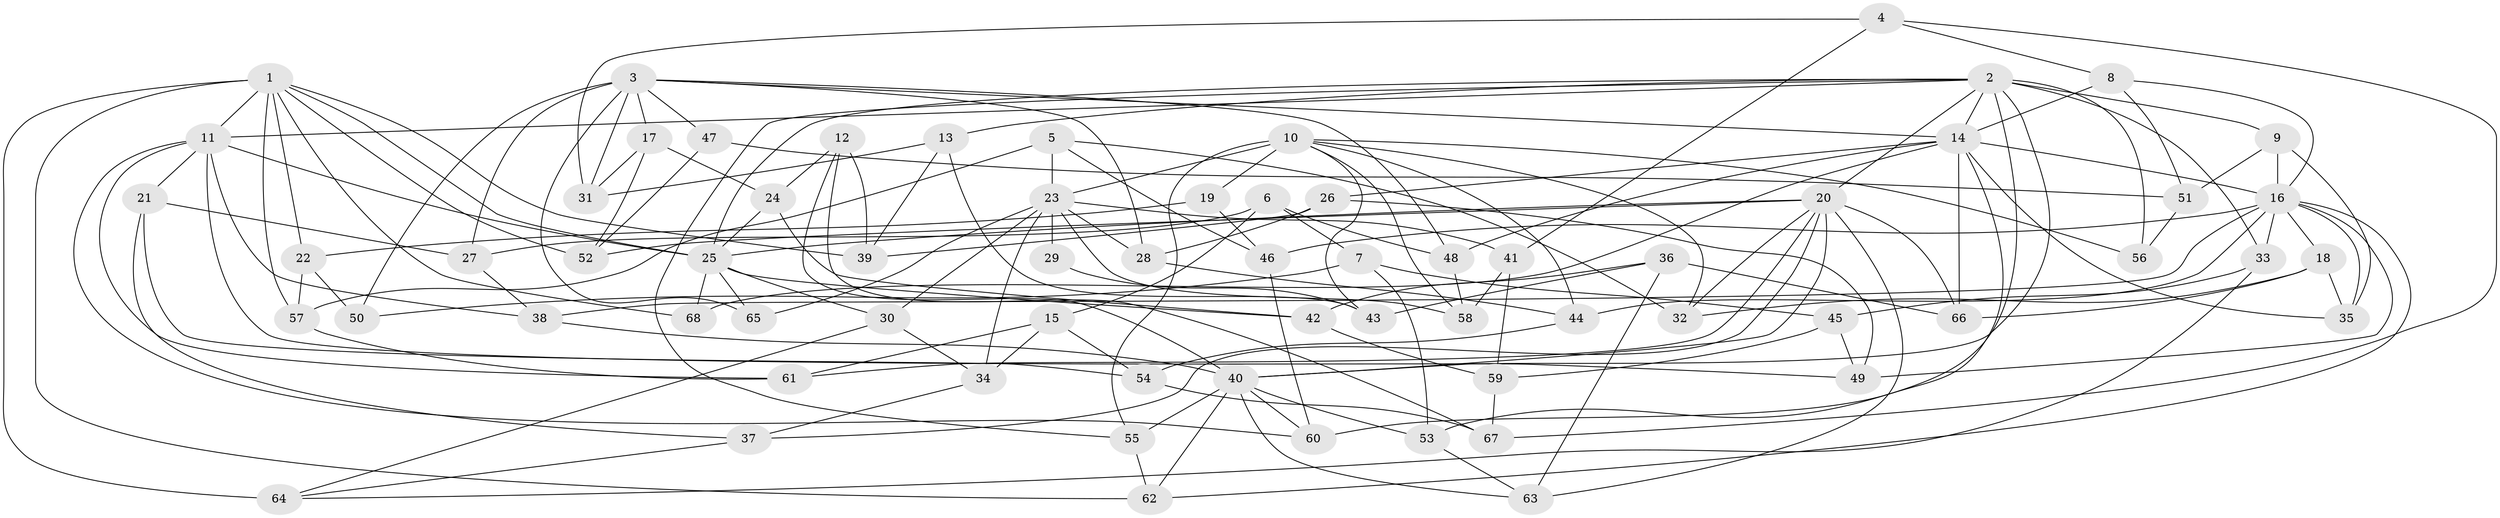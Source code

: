 // original degree distribution, {4: 1.0}
// Generated by graph-tools (version 1.1) at 2025/53/03/04/25 22:53:57]
// undirected, 68 vertices, 161 edges
graph export_dot {
  node [color=gray90,style=filled];
  1;
  2;
  3;
  4;
  5;
  6;
  7;
  8;
  9;
  10;
  11;
  12;
  13;
  14;
  15;
  16;
  17;
  18;
  19;
  20;
  21;
  22;
  23;
  24;
  25;
  26;
  27;
  28;
  29;
  30;
  31;
  32;
  33;
  34;
  35;
  36;
  37;
  38;
  39;
  40;
  41;
  42;
  43;
  44;
  45;
  46;
  47;
  48;
  49;
  50;
  51;
  52;
  53;
  54;
  55;
  56;
  57;
  58;
  59;
  60;
  61;
  62;
  63;
  64;
  65;
  66;
  67;
  68;
  1 -- 11 [weight=3.0];
  1 -- 22 [weight=1.0];
  1 -- 25 [weight=2.0];
  1 -- 39 [weight=1.0];
  1 -- 52 [weight=1.0];
  1 -- 57 [weight=1.0];
  1 -- 62 [weight=1.0];
  1 -- 64 [weight=1.0];
  1 -- 68 [weight=1.0];
  2 -- 9 [weight=1.0];
  2 -- 11 [weight=1.0];
  2 -- 13 [weight=1.0];
  2 -- 14 [weight=1.0];
  2 -- 20 [weight=1.0];
  2 -- 25 [weight=1.0];
  2 -- 33 [weight=1.0];
  2 -- 40 [weight=1.0];
  2 -- 55 [weight=1.0];
  2 -- 56 [weight=2.0];
  2 -- 60 [weight=1.0];
  3 -- 14 [weight=1.0];
  3 -- 17 [weight=1.0];
  3 -- 27 [weight=1.0];
  3 -- 28 [weight=1.0];
  3 -- 31 [weight=1.0];
  3 -- 47 [weight=2.0];
  3 -- 48 [weight=1.0];
  3 -- 50 [weight=2.0];
  3 -- 65 [weight=2.0];
  4 -- 8 [weight=1.0];
  4 -- 31 [weight=1.0];
  4 -- 41 [weight=1.0];
  4 -- 67 [weight=1.0];
  5 -- 23 [weight=1.0];
  5 -- 32 [weight=1.0];
  5 -- 46 [weight=1.0];
  5 -- 57 [weight=1.0];
  6 -- 7 [weight=1.0];
  6 -- 15 [weight=1.0];
  6 -- 27 [weight=1.0];
  6 -- 48 [weight=1.0];
  7 -- 45 [weight=1.0];
  7 -- 50 [weight=1.0];
  7 -- 53 [weight=1.0];
  8 -- 14 [weight=1.0];
  8 -- 16 [weight=1.0];
  8 -- 51 [weight=1.0];
  9 -- 16 [weight=1.0];
  9 -- 35 [weight=1.0];
  9 -- 51 [weight=1.0];
  10 -- 19 [weight=2.0];
  10 -- 23 [weight=2.0];
  10 -- 32 [weight=1.0];
  10 -- 43 [weight=1.0];
  10 -- 44 [weight=1.0];
  10 -- 55 [weight=1.0];
  10 -- 56 [weight=1.0];
  10 -- 58 [weight=1.0];
  11 -- 21 [weight=1.0];
  11 -- 25 [weight=1.0];
  11 -- 38 [weight=1.0];
  11 -- 49 [weight=1.0];
  11 -- 60 [weight=1.0];
  11 -- 61 [weight=1.0];
  12 -- 24 [weight=1.0];
  12 -- 39 [weight=1.0];
  12 -- 40 [weight=1.0];
  12 -- 67 [weight=1.0];
  13 -- 31 [weight=1.0];
  13 -- 39 [weight=1.0];
  13 -- 43 [weight=1.0];
  14 -- 16 [weight=2.0];
  14 -- 26 [weight=1.0];
  14 -- 35 [weight=1.0];
  14 -- 48 [weight=1.0];
  14 -- 53 [weight=1.0];
  14 -- 66 [weight=1.0];
  14 -- 68 [weight=2.0];
  15 -- 34 [weight=1.0];
  15 -- 54 [weight=1.0];
  15 -- 61 [weight=1.0];
  16 -- 18 [weight=1.0];
  16 -- 33 [weight=1.0];
  16 -- 35 [weight=1.0];
  16 -- 38 [weight=1.0];
  16 -- 44 [weight=1.0];
  16 -- 46 [weight=1.0];
  16 -- 49 [weight=1.0];
  16 -- 62 [weight=1.0];
  17 -- 24 [weight=1.0];
  17 -- 31 [weight=1.0];
  17 -- 52 [weight=1.0];
  18 -- 32 [weight=1.0];
  18 -- 35 [weight=1.0];
  18 -- 66 [weight=1.0];
  19 -- 22 [weight=1.0];
  19 -- 46 [weight=1.0];
  20 -- 25 [weight=1.0];
  20 -- 32 [weight=1.0];
  20 -- 37 [weight=1.0];
  20 -- 40 [weight=2.0];
  20 -- 52 [weight=1.0];
  20 -- 61 [weight=1.0];
  20 -- 63 [weight=1.0];
  20 -- 66 [weight=1.0];
  21 -- 27 [weight=1.0];
  21 -- 37 [weight=1.0];
  21 -- 54 [weight=1.0];
  22 -- 50 [weight=1.0];
  22 -- 57 [weight=1.0];
  23 -- 28 [weight=1.0];
  23 -- 29 [weight=3.0];
  23 -- 30 [weight=1.0];
  23 -- 34 [weight=1.0];
  23 -- 41 [weight=1.0];
  23 -- 58 [weight=1.0];
  23 -- 65 [weight=1.0];
  24 -- 25 [weight=1.0];
  24 -- 42 [weight=1.0];
  25 -- 30 [weight=1.0];
  25 -- 42 [weight=1.0];
  25 -- 65 [weight=1.0];
  25 -- 68 [weight=1.0];
  26 -- 28 [weight=1.0];
  26 -- 39 [weight=1.0];
  26 -- 49 [weight=1.0];
  27 -- 38 [weight=1.0];
  28 -- 44 [weight=1.0];
  29 -- 43 [weight=1.0];
  30 -- 34 [weight=1.0];
  30 -- 64 [weight=1.0];
  33 -- 45 [weight=1.0];
  33 -- 64 [weight=1.0];
  34 -- 37 [weight=1.0];
  36 -- 42 [weight=1.0];
  36 -- 43 [weight=1.0];
  36 -- 63 [weight=1.0];
  36 -- 66 [weight=1.0];
  37 -- 64 [weight=1.0];
  38 -- 40 [weight=1.0];
  40 -- 53 [weight=1.0];
  40 -- 55 [weight=1.0];
  40 -- 60 [weight=1.0];
  40 -- 62 [weight=1.0];
  40 -- 63 [weight=1.0];
  41 -- 58 [weight=1.0];
  41 -- 59 [weight=1.0];
  42 -- 59 [weight=1.0];
  44 -- 54 [weight=1.0];
  45 -- 49 [weight=1.0];
  45 -- 59 [weight=1.0];
  46 -- 60 [weight=1.0];
  47 -- 51 [weight=1.0];
  47 -- 52 [weight=1.0];
  48 -- 58 [weight=1.0];
  51 -- 56 [weight=1.0];
  53 -- 63 [weight=1.0];
  54 -- 67 [weight=1.0];
  55 -- 62 [weight=1.0];
  57 -- 61 [weight=1.0];
  59 -- 67 [weight=1.0];
}

